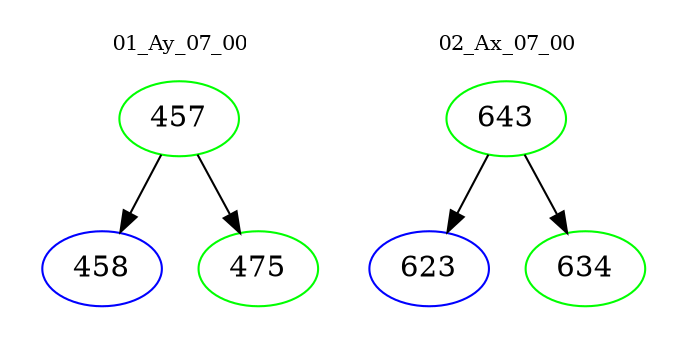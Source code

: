 digraph{
subgraph cluster_0 {
color = white
label = "01_Ay_07_00";
fontsize=10;
T0_457 [label="457", color="green"]
T0_457 -> T0_458 [color="black"]
T0_458 [label="458", color="blue"]
T0_457 -> T0_475 [color="black"]
T0_475 [label="475", color="green"]
}
subgraph cluster_1 {
color = white
label = "02_Ax_07_00";
fontsize=10;
T1_643 [label="643", color="green"]
T1_643 -> T1_623 [color="black"]
T1_623 [label="623", color="blue"]
T1_643 -> T1_634 [color="black"]
T1_634 [label="634", color="green"]
}
}
